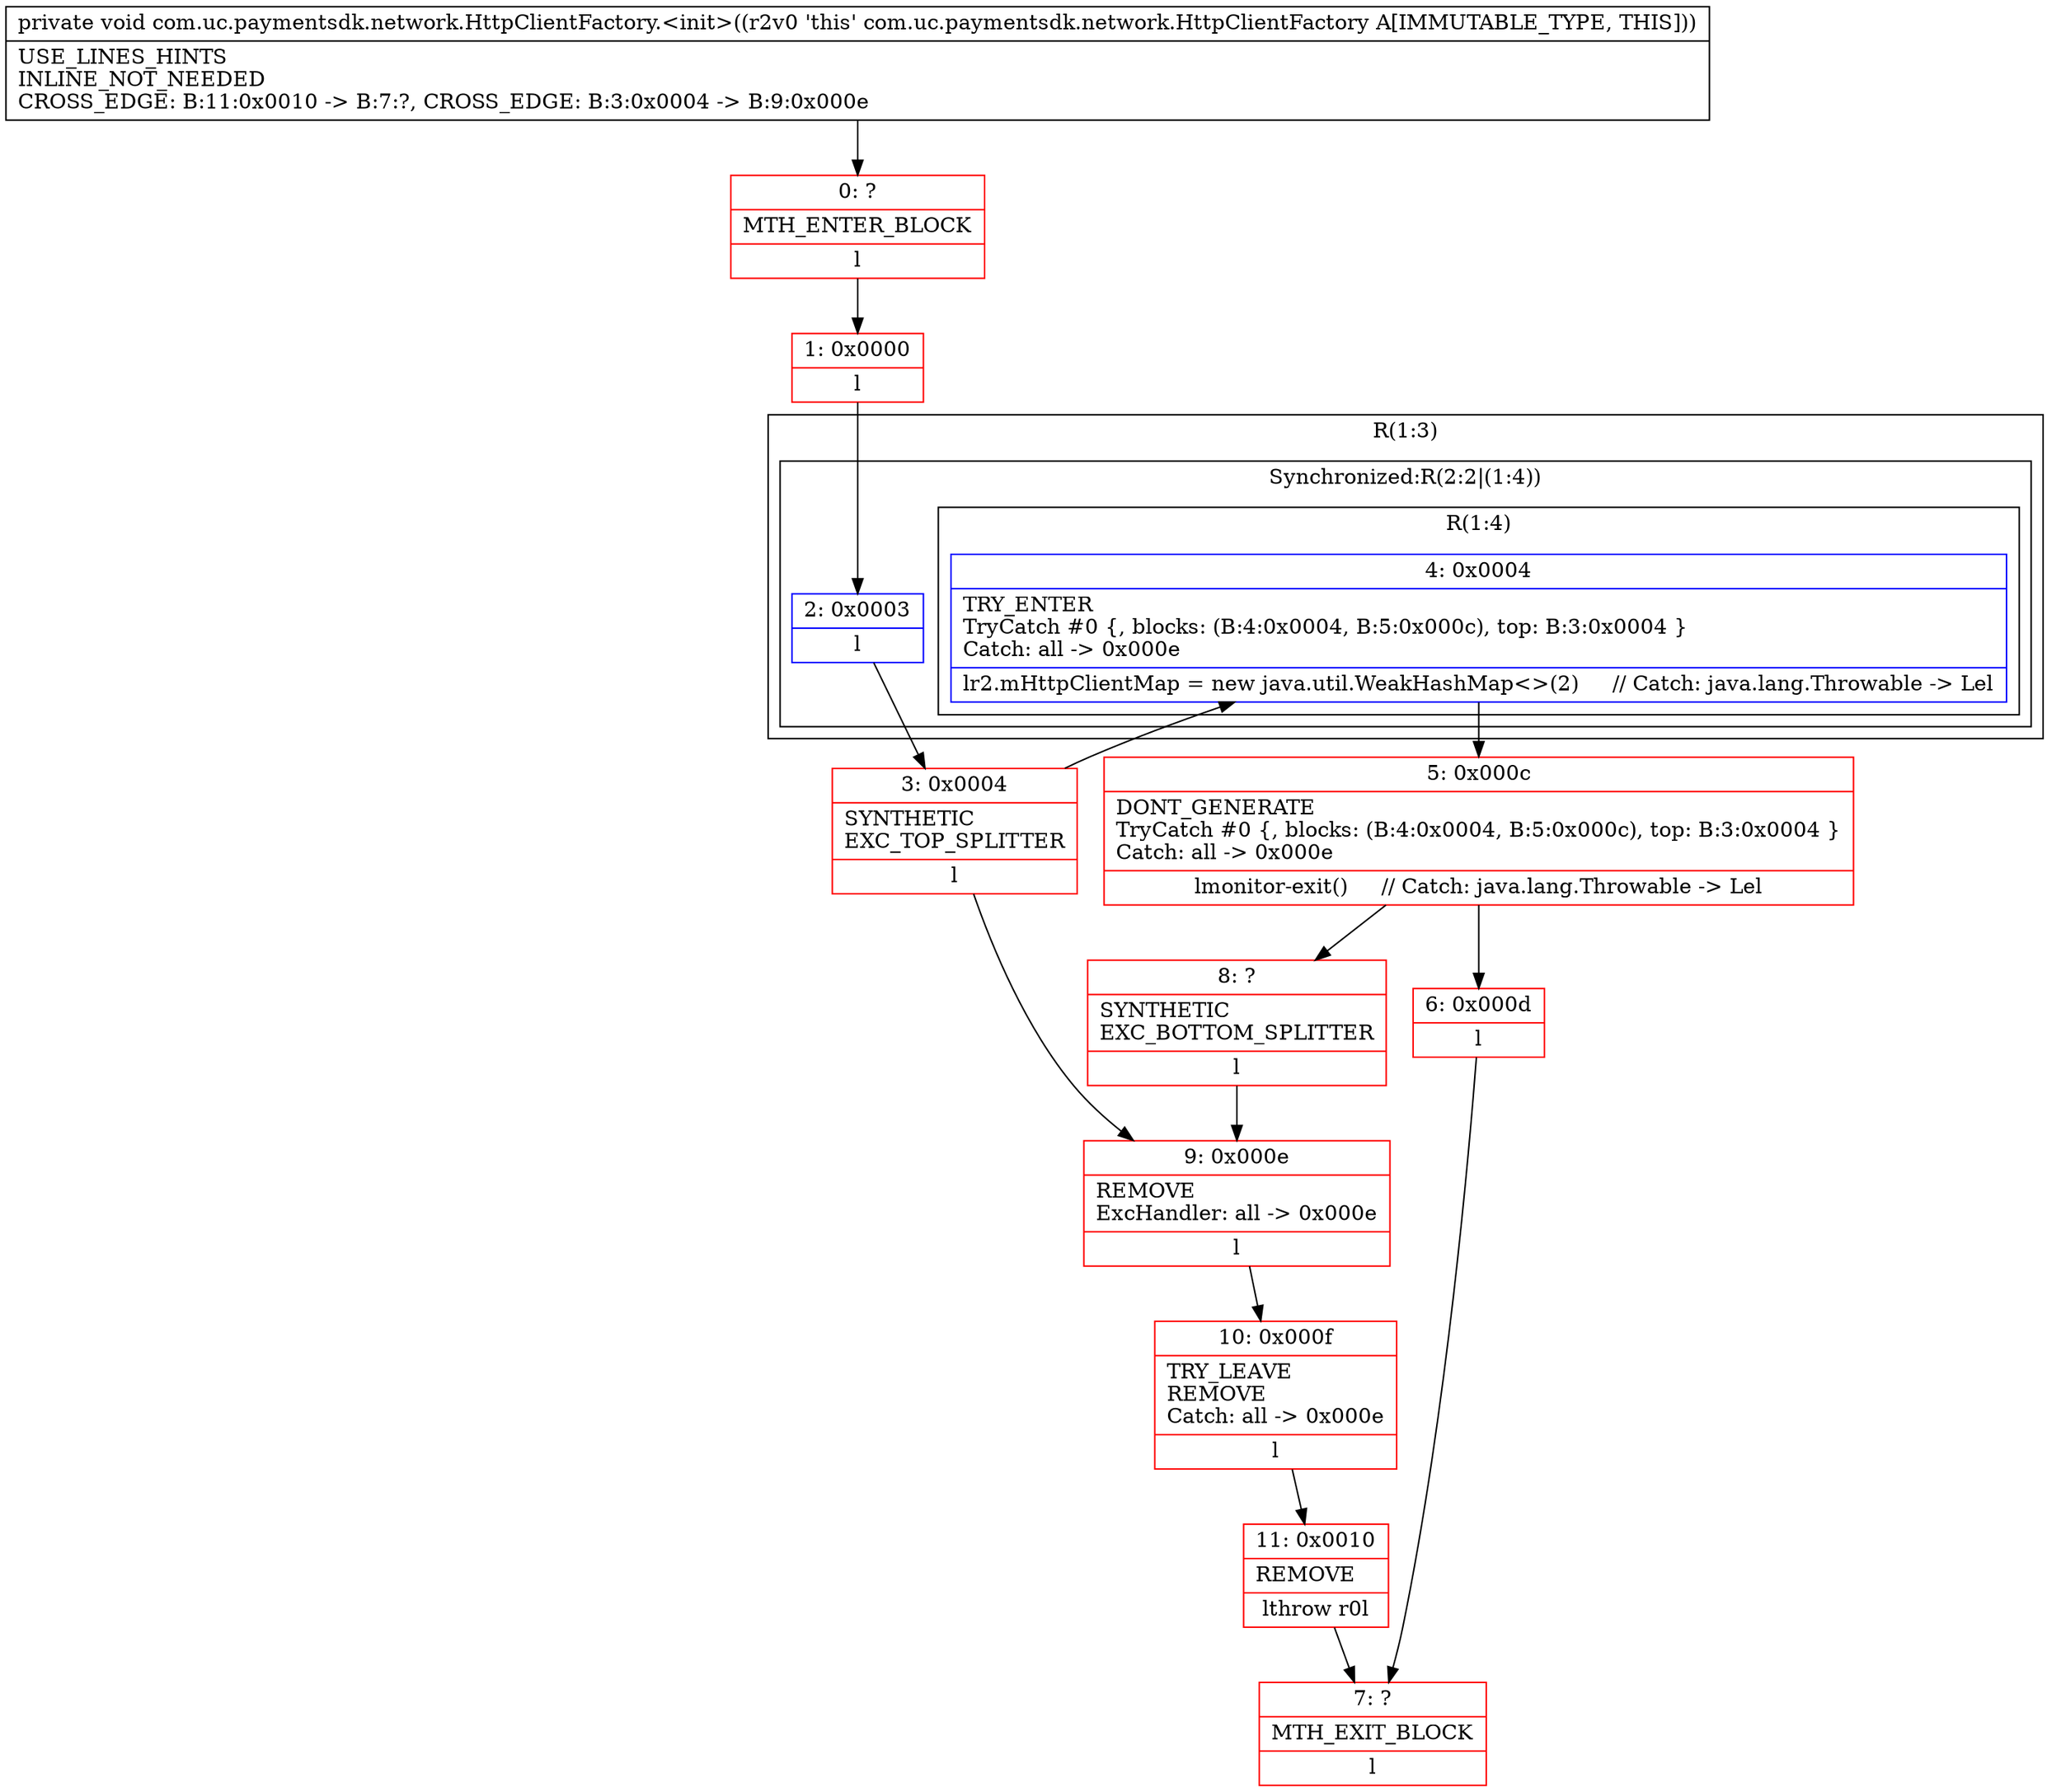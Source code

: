 digraph "CFG forcom.uc.paymentsdk.network.HttpClientFactory.\<init\>()V" {
subgraph cluster_Region_724575711 {
label = "R(1:3)";
node [shape=record,color=blue];
subgraph cluster_SynchronizedRegion_2116013629 {
label = "Synchronized:R(2:2|(1:4))";
node [shape=record,color=blue];
Node_2 [shape=record,label="{2\:\ 0x0003|l}"];
subgraph cluster_Region_468653501 {
label = "R(1:4)";
node [shape=record,color=blue];
Node_4 [shape=record,label="{4\:\ 0x0004|TRY_ENTER\lTryCatch #0 \{, blocks: (B:4:0x0004, B:5:0x000c), top: B:3:0x0004 \}\lCatch: all \-\> 0x000e\l|lr2.mHttpClientMap = new java.util.WeakHashMap\<\>(2)     \/\/ Catch: java.lang.Throwable \-\> Lel}"];
}
}
}
Node_0 [shape=record,color=red,label="{0\:\ ?|MTH_ENTER_BLOCK\l|l}"];
Node_1 [shape=record,color=red,label="{1\:\ 0x0000|l}"];
Node_3 [shape=record,color=red,label="{3\:\ 0x0004|SYNTHETIC\lEXC_TOP_SPLITTER\l|l}"];
Node_5 [shape=record,color=red,label="{5\:\ 0x000c|DONT_GENERATE\lTryCatch #0 \{, blocks: (B:4:0x0004, B:5:0x000c), top: B:3:0x0004 \}\lCatch: all \-\> 0x000e\l|lmonitor\-exit()     \/\/ Catch: java.lang.Throwable \-\> Lel}"];
Node_6 [shape=record,color=red,label="{6\:\ 0x000d|l}"];
Node_7 [shape=record,color=red,label="{7\:\ ?|MTH_EXIT_BLOCK\l|l}"];
Node_8 [shape=record,color=red,label="{8\:\ ?|SYNTHETIC\lEXC_BOTTOM_SPLITTER\l|l}"];
Node_9 [shape=record,color=red,label="{9\:\ 0x000e|REMOVE\lExcHandler: all \-\> 0x000e\l|l}"];
Node_10 [shape=record,color=red,label="{10\:\ 0x000f|TRY_LEAVE\lREMOVE\lCatch: all \-\> 0x000e\l|l}"];
Node_11 [shape=record,color=red,label="{11\:\ 0x0010|REMOVE\l|lthrow r0l}"];
MethodNode[shape=record,label="{private void com.uc.paymentsdk.network.HttpClientFactory.\<init\>((r2v0 'this' com.uc.paymentsdk.network.HttpClientFactory A[IMMUTABLE_TYPE, THIS]))  | USE_LINES_HINTS\lINLINE_NOT_NEEDED\lCROSS_EDGE: B:11:0x0010 \-\> B:7:?, CROSS_EDGE: B:3:0x0004 \-\> B:9:0x000e\l}"];
MethodNode -> Node_0;
Node_2 -> Node_3;
Node_4 -> Node_5;
Node_0 -> Node_1;
Node_1 -> Node_2;
Node_3 -> Node_4;
Node_3 -> Node_9;
Node_5 -> Node_6;
Node_5 -> Node_8;
Node_6 -> Node_7;
Node_8 -> Node_9;
Node_9 -> Node_10;
Node_10 -> Node_11;
Node_11 -> Node_7;
}

